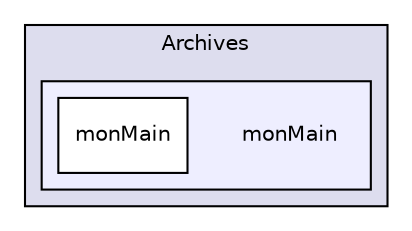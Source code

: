 digraph "Software/Asservissement/Archives/monMain" {
  compound=true
  node [ fontsize="10", fontname="Helvetica"];
  edge [ labelfontsize="10", labelfontname="Helvetica"];
  subgraph clusterdir_ce2f751b0bed4011827d5471fa0cdc60 {
    graph [ bgcolor="#ddddee", pencolor="black", label="Archives" fontname="Helvetica", fontsize="10", URL="dir_ce2f751b0bed4011827d5471fa0cdc60.html"]
  subgraph clusterdir_615298f1086cdeef33fa3097e274cddf {
    graph [ bgcolor="#eeeeff", pencolor="black", label="" URL="dir_615298f1086cdeef33fa3097e274cddf.html"];
    dir_615298f1086cdeef33fa3097e274cddf [shape=plaintext label="monMain"];
    dir_849c1b633b1954460545fc479435d90c [shape=box label="monMain" color="black" fillcolor="white" style="filled" URL="dir_849c1b633b1954460545fc479435d90c.html"];
  }
  }
}
